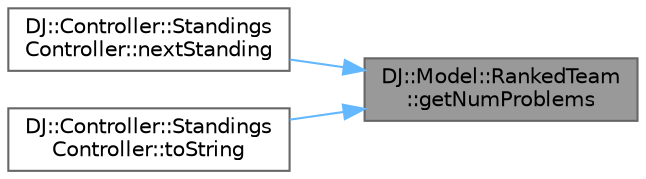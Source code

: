 digraph "DJ::Model::RankedTeam::getNumProblems"
{
 // LATEX_PDF_SIZE
  bgcolor="transparent";
  edge [fontname=Helvetica,fontsize=10,labelfontname=Helvetica,labelfontsize=10];
  node [fontname=Helvetica,fontsize=10,shape=box,height=0.2,width=0.4];
  rankdir="RL";
  Node1 [id="Node000001",label="DJ::Model::RankedTeam\l::getNumProblems",height=0.2,width=0.4,color="gray40", fillcolor="grey60", style="filled", fontcolor="black",tooltip="Returns the number of problems."];
  Node1 -> Node2 [id="edge1_Node000001_Node000002",dir="back",color="steelblue1",style="solid",tooltip=" "];
  Node2 [id="Node000002",label="DJ::Controller::Standings\lController::nextStanding",height=0.2,width=0.4,color="grey40", fillcolor="white", style="filled",URL="$class_d_j_1_1_controller_1_1_standings_controller.html#aa732276d816a9b4a8f5717868ef5fd89",tooltip="Calculates the next standing."];
  Node1 -> Node3 [id="edge2_Node000001_Node000003",dir="back",color="steelblue1",style="solid",tooltip=" "];
  Node3 [id="Node000003",label="DJ::Controller::Standings\lController::toString",height=0.2,width=0.4,color="grey40", fillcolor="white", style="filled",URL="$class_d_j_1_1_controller_1_1_standings_controller.html#a5d6aa87087b4d7872acd54ffbd83fb03",tooltip="Returns a string representing the current standing."];
}
